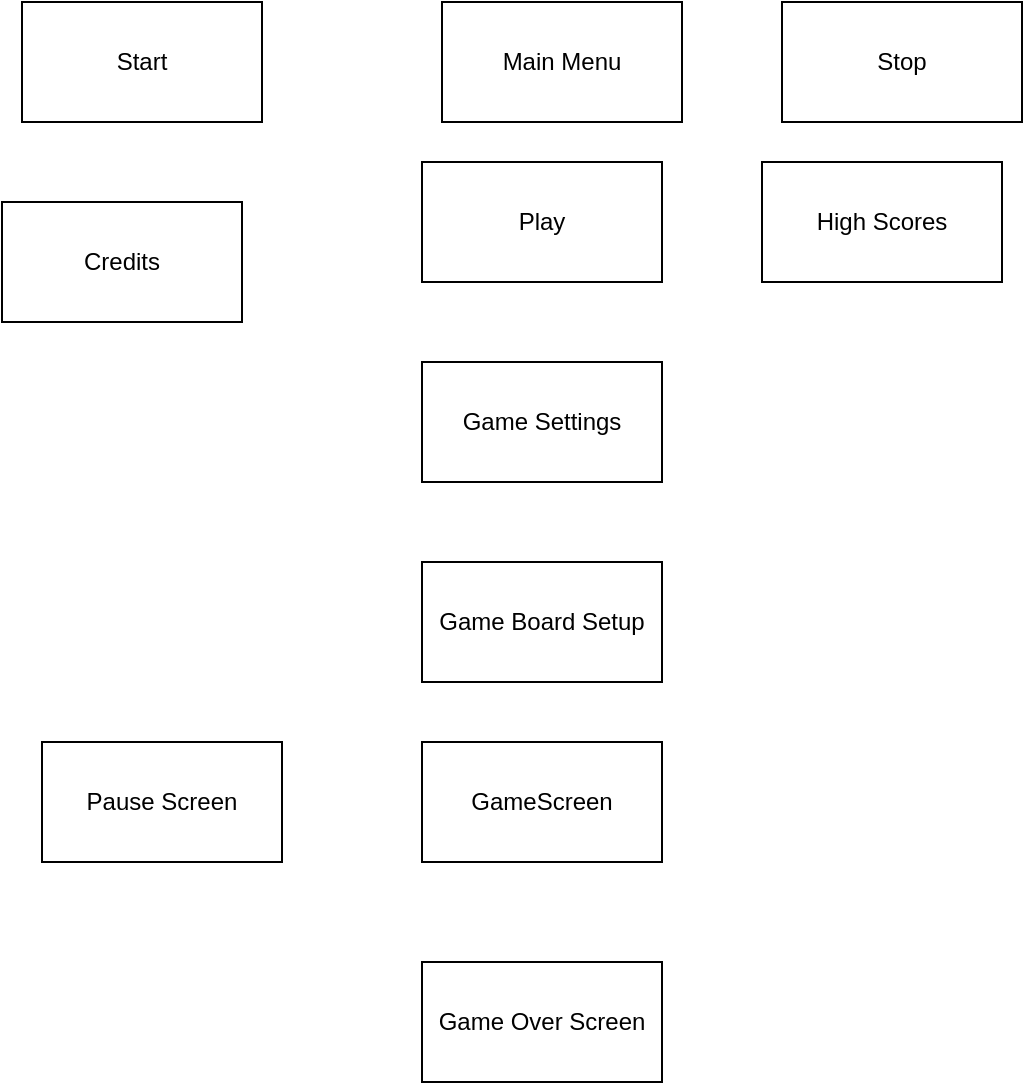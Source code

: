 <mxfile version="12.9.5" type="github">
  <diagram id="ADpwd-EAghOWK5d6LEkD" name="Page-1">
    <mxGraphModel dx="1303" dy="683" grid="1" gridSize="10" guides="1" tooltips="1" connect="1" arrows="1" fold="1" page="1" pageScale="1" pageWidth="850" pageHeight="1100" math="0" shadow="0">
      <root>
        <mxCell id="0" />
        <mxCell id="1" parent="0" />
        <mxCell id="HIxRMxd3DUjgqn-PF_iX-1" value="Main Menu" style="rounded=0;whiteSpace=wrap;html=1;" vertex="1" parent="1">
          <mxGeometry x="270" y="40" width="120" height="60" as="geometry" />
        </mxCell>
        <mxCell id="HIxRMxd3DUjgqn-PF_iX-2" value="Start" style="rounded=0;whiteSpace=wrap;html=1;" vertex="1" parent="1">
          <mxGeometry x="60" y="40" width="120" height="60" as="geometry" />
        </mxCell>
        <mxCell id="HIxRMxd3DUjgqn-PF_iX-4" value="Stop" style="rounded=0;whiteSpace=wrap;html=1;" vertex="1" parent="1">
          <mxGeometry x="440" y="40" width="120" height="60" as="geometry" />
        </mxCell>
        <mxCell id="HIxRMxd3DUjgqn-PF_iX-5" value="Game Settings" style="rounded=0;whiteSpace=wrap;html=1;" vertex="1" parent="1">
          <mxGeometry x="260" y="220" width="120" height="60" as="geometry" />
        </mxCell>
        <mxCell id="HIxRMxd3DUjgqn-PF_iX-6" value="Credits" style="rounded=0;whiteSpace=wrap;html=1;" vertex="1" parent="1">
          <mxGeometry x="50" y="140" width="120" height="60" as="geometry" />
        </mxCell>
        <mxCell id="HIxRMxd3DUjgqn-PF_iX-7" value="High Scores" style="rounded=0;whiteSpace=wrap;html=1;" vertex="1" parent="1">
          <mxGeometry x="430" y="120" width="120" height="60" as="geometry" />
        </mxCell>
        <mxCell id="HIxRMxd3DUjgqn-PF_iX-9" value="Play" style="rounded=0;whiteSpace=wrap;html=1;" vertex="1" parent="1">
          <mxGeometry x="260" y="120" width="120" height="60" as="geometry" />
        </mxCell>
        <mxCell id="HIxRMxd3DUjgqn-PF_iX-12" value="Game Board Setup" style="rounded=0;whiteSpace=wrap;html=1;" vertex="1" parent="1">
          <mxGeometry x="260" y="320" width="120" height="60" as="geometry" />
        </mxCell>
        <mxCell id="HIxRMxd3DUjgqn-PF_iX-14" value="GameScreen" style="rounded=0;whiteSpace=wrap;html=1;" vertex="1" parent="1">
          <mxGeometry x="260" y="410" width="120" height="60" as="geometry" />
        </mxCell>
        <mxCell id="HIxRMxd3DUjgqn-PF_iX-15" value="Pause Screen" style="rounded=0;whiteSpace=wrap;html=1;" vertex="1" parent="1">
          <mxGeometry x="70" y="410" width="120" height="60" as="geometry" />
        </mxCell>
        <mxCell id="HIxRMxd3DUjgqn-PF_iX-16" value="Game Over Screen" style="rounded=0;whiteSpace=wrap;html=1;" vertex="1" parent="1">
          <mxGeometry x="260" y="520" width="120" height="60" as="geometry" />
        </mxCell>
      </root>
    </mxGraphModel>
  </diagram>
</mxfile>
